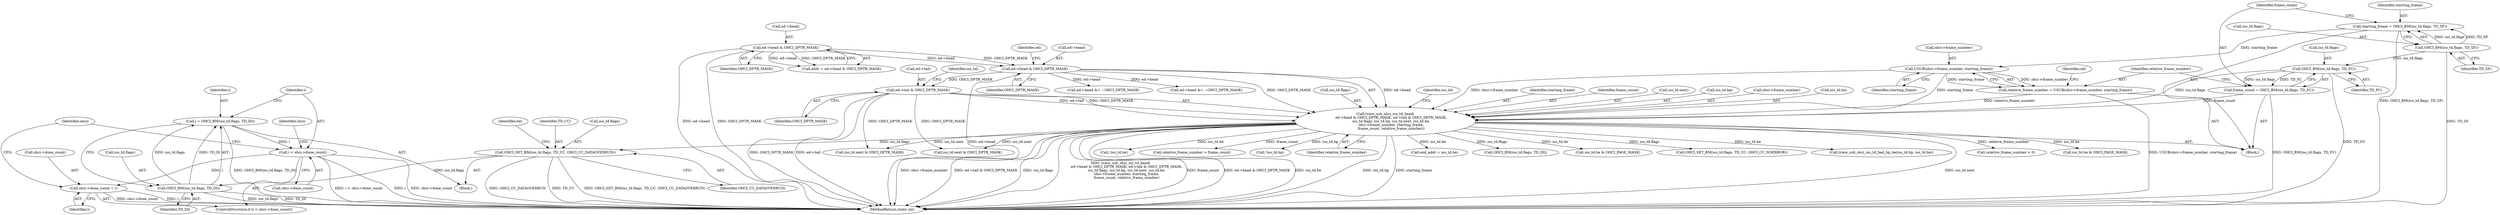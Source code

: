 digraph "0_qemu_26f670a244982335cc08943fb1ec099a2c81e42d@pointer" {
"1000312" [label="(Call,ohci->done_count = i)"];
"1000307" [label="(Call,i < ohci->done_count)"];
"1000299" [label="(Call,i = OHCI_BM(iso_td.flags, TD_DI))"];
"1000301" [label="(Call,OHCI_BM(iso_td.flags, TD_DI))"];
"1000267" [label="(Call,OHCI_SET_BM(iso_td.flags, TD_CC, OHCI_CC_DATAOVERRUN))"];
"1000179" [label="(Call,trace_usb_ohci_iso_td_head(\n           ed->head & OHCI_DPTR_MASK, ed->tail & OHCI_DPTR_MASK,\n           iso_td.flags, iso_td.bp, iso_td.next, iso_td.be,\n           ohci->frame_number, starting_frame,\n           frame_count, relative_frame_number))"];
"1000180" [label="(Call,ed->head & OHCI_DPTR_MASK)"];
"1000140" [label="(Call,ed->head & OHCI_DPTR_MASK)"];
"1000185" [label="(Call,ed->tail & OHCI_DPTR_MASK)"];
"1000167" [label="(Call,OHCI_BM(iso_td.flags, TD_FC))"];
"1000160" [label="(Call,OHCI_BM(iso_td.flags, TD_SF))"];
"1000174" [label="(Call,USUB(ohci->frame_number, starting_frame))"];
"1000158" [label="(Call,starting_frame = OHCI_BM(iso_td.flags, TD_SF))"];
"1000165" [label="(Call,frame_count = OHCI_BM(iso_td.flags, TD_FC))"];
"1000172" [label="(Call,relative_frame_number = USUB(ohci->frame_number, starting_frame))"];
"1000173" [label="(Identifier,relative_frame_number)"];
"1000190" [label="(Call,iso_td.flags)"];
"1000299" [label="(Call,i = OHCI_BM(iso_td.flags, TD_DI))"];
"1000161" [label="(Call,iso_td.flags)"];
"1000267" [label="(Call,OHCI_SET_BM(iso_td.flags, TD_CC, OHCI_CC_DATAOVERRUN))"];
"1000275" [label="(Identifier,ed)"];
"1000517" [label="(Call,end_addr = iso_td.be)"];
"1000585" [label="(Call,OHCI_BM(iso_td.flags, TD_DI))"];
"1000168" [label="(Call,iso_td.flags)"];
"1000141" [label="(Call,ed->head)"];
"1000313" [label="(Call,ohci->done_count)"];
"1000507" [label="(Call,iso_td.be & OHCI_PAGE_MASK)"];
"1000186" [label="(Call,ed->tail)"];
"1000184" [label="(Identifier,OHCI_DPTR_MASK)"];
"1000309" [label="(Call,ohci->done_count)"];
"1000859" [label="(Call,OHCI_SET_BM(iso_td.flags, TD_CC, OHCI_CC_NOERROR))"];
"1000314" [label="(Identifier,ohci)"];
"1000166" [label="(Identifier,frame_count)"];
"1000380" [label="(Call,trace_usb_ohci_iso_td_bad_bp_be(iso_td.bp, iso_td.be))"];
"1000164" [label="(Identifier,TD_SF)"];
"1000174" [label="(Call,USUB(ohci->frame_number, starting_frame))"];
"1000182" [label="(Identifier,ed)"];
"1000159" [label="(Identifier,starting_frame)"];
"1000191" [label="(Identifier,iso_td)"];
"1000140" [label="(Call,ed->head & OHCI_DPTR_MASK)"];
"1000110" [label="(Block,)"];
"1000187" [label="(Identifier,ed)"];
"1000250" [label="(Call,relative_frame_number < 0)"];
"1000272" [label="(Identifier,OHCI_CC_DATAOVERRUN)"];
"1000211" [label="(Identifier,iso_td)"];
"1000171" [label="(Identifier,TD_FC)"];
"1000138" [label="(Call,addr = ed->head & OHCI_DPTR_MASK)"];
"1000874" [label="(Call,iso_td.next & OHCI_DPTR_MASK)"];
"1000144" [label="(Identifier,OHCI_DPTR_MASK)"];
"1000178" [label="(Identifier,starting_frame)"];
"1000205" [label="(Identifier,starting_frame)"];
"1000302" [label="(Call,iso_td.flags)"];
"1000189" [label="(Identifier,OHCI_DPTR_MASK)"];
"1000466" [label="(Call,iso_td.be & OHCI_PAGE_MASK)"];
"1000375" [label="(Call,!iso_td.be)"];
"1000301" [label="(Call,OHCI_BM(iso_td.flags, TD_DI))"];
"1000273" [label="(Call,ed->head &= ~OHCI_DPTR_MASK)"];
"1000920" [label="(MethodReturn,static int)"];
"1000306" [label="(ControlStructure,if (i < ohci->done_count))"];
"1000260" [label="(Call,relative_frame_number > frame_count)"];
"1000282" [label="(Call,iso_td.next & OHCI_DPTR_MASK)"];
"1000206" [label="(Identifier,frame_count)"];
"1000319" [label="(Identifier,ohci)"];
"1000196" [label="(Call,iso_td.next)"];
"1000371" [label="(Call,!iso_td.bp)"];
"1000271" [label="(Identifier,TD_CC)"];
"1000180" [label="(Call,ed->head & OHCI_DPTR_MASK)"];
"1000312" [label="(Call,ohci->done_count = i)"];
"1000158" [label="(Call,starting_frame = OHCI_BM(iso_td.flags, TD_SF))"];
"1000300" [label="(Identifier,i)"];
"1000175" [label="(Call,ohci->frame_number)"];
"1000268" [label="(Call,iso_td.flags)"];
"1000308" [label="(Identifier,i)"];
"1000305" [label="(Identifier,TD_DI)"];
"1000172" [label="(Call,relative_frame_number = USUB(ohci->frame_number, starting_frame))"];
"1000307" [label="(Call,i < ohci->done_count)"];
"1000179" [label="(Call,trace_usb_ohci_iso_td_head(\n           ed->head & OHCI_DPTR_MASK, ed->tail & OHCI_DPTR_MASK,\n           iso_td.flags, iso_td.bp, iso_td.next, iso_td.be,\n           ohci->frame_number, starting_frame,\n           frame_count, relative_frame_number))"];
"1000160" [label="(Call,OHCI_BM(iso_td.flags, TD_SF))"];
"1000193" [label="(Call,iso_td.bp)"];
"1000316" [label="(Identifier,i)"];
"1000202" [label="(Call,ohci->frame_number)"];
"1000167" [label="(Call,OHCI_BM(iso_td.flags, TD_FC))"];
"1000185" [label="(Call,ed->tail & OHCI_DPTR_MASK)"];
"1000181" [label="(Call,ed->head)"];
"1000199" [label="(Call,iso_td.be)"];
"1000207" [label="(Identifier,relative_frame_number)"];
"1000865" [label="(Call,ed->head &= ~OHCI_DPTR_MASK)"];
"1000263" [label="(Block,)"];
"1000165" [label="(Call,frame_count = OHCI_BM(iso_td.flags, TD_FC))"];
"1000312" -> "1000306"  [label="AST: "];
"1000312" -> "1000316"  [label="CFG: "];
"1000313" -> "1000312"  [label="AST: "];
"1000316" -> "1000312"  [label="AST: "];
"1000319" -> "1000312"  [label="CFG: "];
"1000312" -> "1000920"  [label="DDG: i"];
"1000312" -> "1000920"  [label="DDG: ohci->done_count"];
"1000307" -> "1000312"  [label="DDG: i"];
"1000307" -> "1000306"  [label="AST: "];
"1000307" -> "1000309"  [label="CFG: "];
"1000308" -> "1000307"  [label="AST: "];
"1000309" -> "1000307"  [label="AST: "];
"1000314" -> "1000307"  [label="CFG: "];
"1000319" -> "1000307"  [label="CFG: "];
"1000307" -> "1000920"  [label="DDG: ohci->done_count"];
"1000307" -> "1000920"  [label="DDG: i < ohci->done_count"];
"1000307" -> "1000920"  [label="DDG: i"];
"1000299" -> "1000307"  [label="DDG: i"];
"1000299" -> "1000263"  [label="AST: "];
"1000299" -> "1000301"  [label="CFG: "];
"1000300" -> "1000299"  [label="AST: "];
"1000301" -> "1000299"  [label="AST: "];
"1000308" -> "1000299"  [label="CFG: "];
"1000299" -> "1000920"  [label="DDG: OHCI_BM(iso_td.flags, TD_DI)"];
"1000301" -> "1000299"  [label="DDG: iso_td.flags"];
"1000301" -> "1000299"  [label="DDG: TD_DI"];
"1000301" -> "1000305"  [label="CFG: "];
"1000302" -> "1000301"  [label="AST: "];
"1000305" -> "1000301"  [label="AST: "];
"1000301" -> "1000920"  [label="DDG: TD_DI"];
"1000301" -> "1000920"  [label="DDG: iso_td.flags"];
"1000267" -> "1000301"  [label="DDG: iso_td.flags"];
"1000267" -> "1000263"  [label="AST: "];
"1000267" -> "1000272"  [label="CFG: "];
"1000268" -> "1000267"  [label="AST: "];
"1000271" -> "1000267"  [label="AST: "];
"1000272" -> "1000267"  [label="AST: "];
"1000275" -> "1000267"  [label="CFG: "];
"1000267" -> "1000920"  [label="DDG: OHCI_SET_BM(iso_td.flags, TD_CC, OHCI_CC_DATAOVERRUN)"];
"1000267" -> "1000920"  [label="DDG: OHCI_CC_DATAOVERRUN"];
"1000267" -> "1000920"  [label="DDG: TD_CC"];
"1000179" -> "1000267"  [label="DDG: iso_td.flags"];
"1000179" -> "1000110"  [label="AST: "];
"1000179" -> "1000207"  [label="CFG: "];
"1000180" -> "1000179"  [label="AST: "];
"1000185" -> "1000179"  [label="AST: "];
"1000190" -> "1000179"  [label="AST: "];
"1000193" -> "1000179"  [label="AST: "];
"1000196" -> "1000179"  [label="AST: "];
"1000199" -> "1000179"  [label="AST: "];
"1000202" -> "1000179"  [label="AST: "];
"1000205" -> "1000179"  [label="AST: "];
"1000206" -> "1000179"  [label="AST: "];
"1000207" -> "1000179"  [label="AST: "];
"1000211" -> "1000179"  [label="CFG: "];
"1000179" -> "1000920"  [label="DDG: ed->tail & OHCI_DPTR_MASK"];
"1000179" -> "1000920"  [label="DDG: iso_td.flags"];
"1000179" -> "1000920"  [label="DDG: trace_usb_ohci_iso_td_head(\n           ed->head & OHCI_DPTR_MASK, ed->tail & OHCI_DPTR_MASK,\n           iso_td.flags, iso_td.bp, iso_td.next, iso_td.be,\n           ohci->frame_number, starting_frame,\n           frame_count, relative_frame_number)"];
"1000179" -> "1000920"  [label="DDG: frame_count"];
"1000179" -> "1000920"  [label="DDG: ed->head & OHCI_DPTR_MASK"];
"1000179" -> "1000920"  [label="DDG: iso_td.be"];
"1000179" -> "1000920"  [label="DDG: iso_td.bp"];
"1000179" -> "1000920"  [label="DDG: starting_frame"];
"1000179" -> "1000920"  [label="DDG: iso_td.next"];
"1000179" -> "1000920"  [label="DDG: ohci->frame_number"];
"1000180" -> "1000179"  [label="DDG: ed->head"];
"1000180" -> "1000179"  [label="DDG: OHCI_DPTR_MASK"];
"1000185" -> "1000179"  [label="DDG: ed->tail"];
"1000185" -> "1000179"  [label="DDG: OHCI_DPTR_MASK"];
"1000167" -> "1000179"  [label="DDG: iso_td.flags"];
"1000174" -> "1000179"  [label="DDG: ohci->frame_number"];
"1000174" -> "1000179"  [label="DDG: starting_frame"];
"1000165" -> "1000179"  [label="DDG: frame_count"];
"1000172" -> "1000179"  [label="DDG: relative_frame_number"];
"1000179" -> "1000250"  [label="DDG: relative_frame_number"];
"1000179" -> "1000260"  [label="DDG: frame_count"];
"1000179" -> "1000282"  [label="DDG: iso_td.next"];
"1000179" -> "1000371"  [label="DDG: iso_td.bp"];
"1000179" -> "1000375"  [label="DDG: iso_td.be"];
"1000179" -> "1000380"  [label="DDG: iso_td.be"];
"1000179" -> "1000466"  [label="DDG: iso_td.be"];
"1000179" -> "1000507"  [label="DDG: iso_td.be"];
"1000179" -> "1000517"  [label="DDG: iso_td.be"];
"1000179" -> "1000585"  [label="DDG: iso_td.flags"];
"1000179" -> "1000859"  [label="DDG: iso_td.flags"];
"1000179" -> "1000874"  [label="DDG: iso_td.next"];
"1000180" -> "1000184"  [label="CFG: "];
"1000181" -> "1000180"  [label="AST: "];
"1000184" -> "1000180"  [label="AST: "];
"1000187" -> "1000180"  [label="CFG: "];
"1000180" -> "1000920"  [label="DDG: ed->head"];
"1000140" -> "1000180"  [label="DDG: ed->head"];
"1000140" -> "1000180"  [label="DDG: OHCI_DPTR_MASK"];
"1000180" -> "1000185"  [label="DDG: OHCI_DPTR_MASK"];
"1000180" -> "1000273"  [label="DDG: ed->head"];
"1000180" -> "1000865"  [label="DDG: ed->head"];
"1000140" -> "1000138"  [label="AST: "];
"1000140" -> "1000144"  [label="CFG: "];
"1000141" -> "1000140"  [label="AST: "];
"1000144" -> "1000140"  [label="AST: "];
"1000138" -> "1000140"  [label="CFG: "];
"1000140" -> "1000920"  [label="DDG: ed->head"];
"1000140" -> "1000920"  [label="DDG: OHCI_DPTR_MASK"];
"1000140" -> "1000138"  [label="DDG: ed->head"];
"1000140" -> "1000138"  [label="DDG: OHCI_DPTR_MASK"];
"1000185" -> "1000189"  [label="CFG: "];
"1000186" -> "1000185"  [label="AST: "];
"1000189" -> "1000185"  [label="AST: "];
"1000191" -> "1000185"  [label="CFG: "];
"1000185" -> "1000920"  [label="DDG: ed->tail"];
"1000185" -> "1000920"  [label="DDG: OHCI_DPTR_MASK"];
"1000185" -> "1000282"  [label="DDG: OHCI_DPTR_MASK"];
"1000185" -> "1000874"  [label="DDG: OHCI_DPTR_MASK"];
"1000167" -> "1000165"  [label="AST: "];
"1000167" -> "1000171"  [label="CFG: "];
"1000168" -> "1000167"  [label="AST: "];
"1000171" -> "1000167"  [label="AST: "];
"1000165" -> "1000167"  [label="CFG: "];
"1000167" -> "1000920"  [label="DDG: TD_FC"];
"1000167" -> "1000165"  [label="DDG: iso_td.flags"];
"1000167" -> "1000165"  [label="DDG: TD_FC"];
"1000160" -> "1000167"  [label="DDG: iso_td.flags"];
"1000160" -> "1000158"  [label="AST: "];
"1000160" -> "1000164"  [label="CFG: "];
"1000161" -> "1000160"  [label="AST: "];
"1000164" -> "1000160"  [label="AST: "];
"1000158" -> "1000160"  [label="CFG: "];
"1000160" -> "1000920"  [label="DDG: TD_SF"];
"1000160" -> "1000158"  [label="DDG: iso_td.flags"];
"1000160" -> "1000158"  [label="DDG: TD_SF"];
"1000174" -> "1000172"  [label="AST: "];
"1000174" -> "1000178"  [label="CFG: "];
"1000175" -> "1000174"  [label="AST: "];
"1000178" -> "1000174"  [label="AST: "];
"1000172" -> "1000174"  [label="CFG: "];
"1000174" -> "1000172"  [label="DDG: ohci->frame_number"];
"1000174" -> "1000172"  [label="DDG: starting_frame"];
"1000158" -> "1000174"  [label="DDG: starting_frame"];
"1000158" -> "1000110"  [label="AST: "];
"1000159" -> "1000158"  [label="AST: "];
"1000166" -> "1000158"  [label="CFG: "];
"1000158" -> "1000920"  [label="DDG: OHCI_BM(iso_td.flags, TD_SF)"];
"1000165" -> "1000110"  [label="AST: "];
"1000166" -> "1000165"  [label="AST: "];
"1000173" -> "1000165"  [label="CFG: "];
"1000165" -> "1000920"  [label="DDG: OHCI_BM(iso_td.flags, TD_FC)"];
"1000172" -> "1000110"  [label="AST: "];
"1000173" -> "1000172"  [label="AST: "];
"1000182" -> "1000172"  [label="CFG: "];
"1000172" -> "1000920"  [label="DDG: USUB(ohci->frame_number, starting_frame)"];
}
